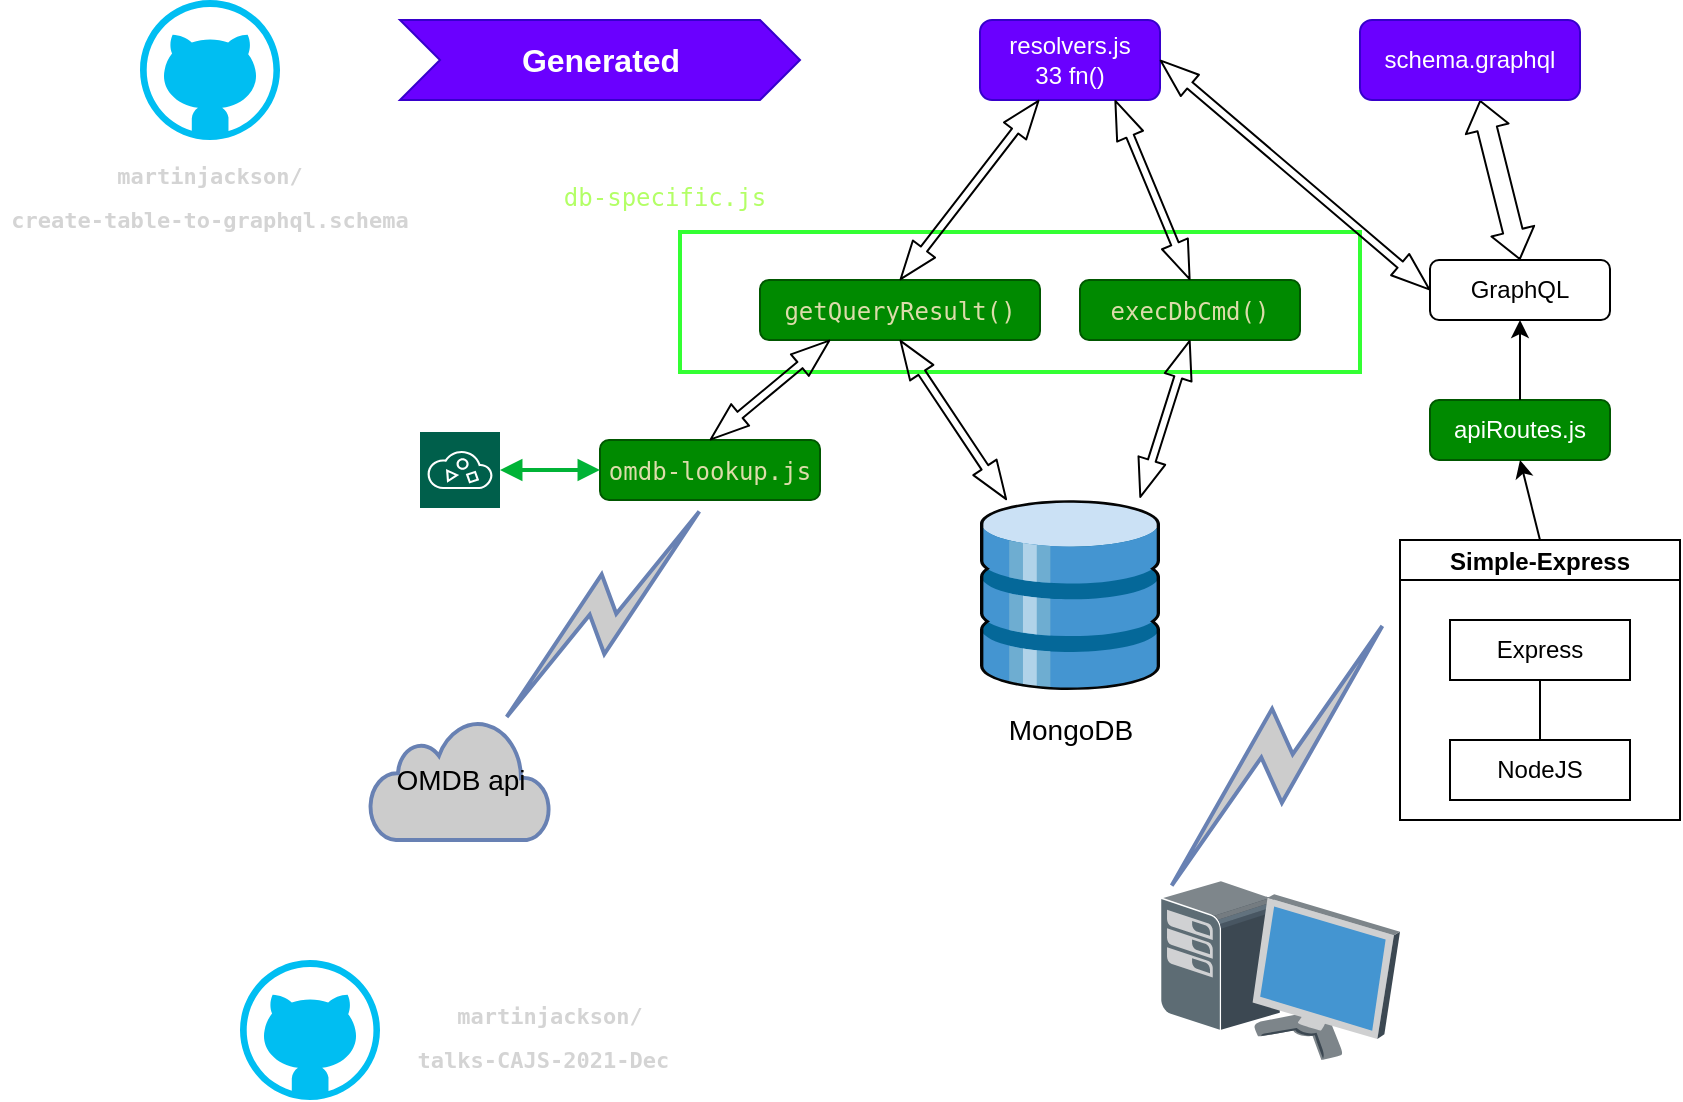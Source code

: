 <mxfile>
    <diagram id="3L1Cthyb_ukO5JJYvbZ1" name="Page-1">
        <mxGraphModel dx="965" dy="566" grid="1" gridSize="10" guides="1" tooltips="1" connect="1" arrows="1" fold="1" page="1" pageScale="1" pageWidth="850" pageHeight="1100" math="0" shadow="0">
            <root>
                <mxCell id="0"/>
                <mxCell id="1" parent="0"/>
                <mxCell id="54" value="" style="rounded=0;whiteSpace=wrap;html=1;fillColor=none;strokeColor=#33FF33;strokeWidth=2;labelBackgroundColor=none;fontSize=12;fontColor=#ffffff;" vertex="1" parent="1">
                    <mxGeometry x="340" y="146" width="340" height="70" as="geometry"/>
                </mxCell>
                <mxCell id="2" value="Simple-Express" style="swimlane;startSize=20;horizontal=1;containerType=tree;newEdgeStyle={&quot;edgeStyle&quot;:&quot;elbowEdgeStyle&quot;,&quot;startArrow&quot;:&quot;none&quot;,&quot;endArrow&quot;:&quot;none&quot;};" vertex="1" parent="1">
                    <mxGeometry x="700" y="300" width="140" height="140" as="geometry">
                        <mxRectangle x="700" y="300" width="120" height="20" as="alternateBounds"/>
                    </mxGeometry>
                </mxCell>
                <mxCell id="3" value="" style="edgeStyle=elbowEdgeStyle;elbow=vertical;startArrow=none;endArrow=none;rounded=0;" edge="1" parent="2" source="5" target="6">
                    <mxGeometry relative="1" as="geometry"/>
                </mxCell>
                <UserObject label="Express" treeRoot="1" id="5">
                    <mxCell style="whiteSpace=wrap;html=1;align=center;treeFolding=1;treeMoving=1;newEdgeStyle={&quot;edgeStyle&quot;:&quot;elbowEdgeStyle&quot;,&quot;startArrow&quot;:&quot;none&quot;,&quot;endArrow&quot;:&quot;none&quot;};" vertex="1" parent="2">
                        <mxGeometry x="25" y="40" width="90" height="30" as="geometry"/>
                    </mxCell>
                </UserObject>
                <mxCell id="6" value="NodeJS" style="whiteSpace=wrap;html=1;align=center;verticalAlign=middle;treeFolding=1;treeMoving=1;newEdgeStyle={&quot;edgeStyle&quot;:&quot;elbowEdgeStyle&quot;,&quot;startArrow&quot;:&quot;none&quot;,&quot;endArrow&quot;:&quot;none&quot;};" vertex="1" parent="2">
                    <mxGeometry x="25" y="100" width="90" height="30" as="geometry"/>
                </mxCell>
                <mxCell id="9" value="apiRoutes.js" style="rounded=1;whiteSpace=wrap;html=1;fillColor=#008a00;fontColor=#ffffff;strokeColor=#005700;" vertex="1" parent="1">
                    <mxGeometry x="715" y="230" width="90" height="30" as="geometry"/>
                </mxCell>
                <mxCell id="10" value="GraphQL" style="rounded=1;whiteSpace=wrap;html=1;" vertex="1" parent="1">
                    <mxGeometry x="715" y="160" width="90" height="30" as="geometry"/>
                </mxCell>
                <mxCell id="11" value="" style="endArrow=classic;html=1;entryX=0.5;entryY=1;entryDx=0;entryDy=0;exitX=0.5;exitY=0;exitDx=0;exitDy=0;" edge="1" parent="1" source="2" target="9">
                    <mxGeometry width="50" height="50" relative="1" as="geometry">
                        <mxPoint x="510" y="390" as="sourcePoint"/>
                        <mxPoint x="560" y="340" as="targetPoint"/>
                    </mxGeometry>
                </mxCell>
                <mxCell id="12" value="" style="endArrow=classic;html=1;entryX=0.5;entryY=1;entryDx=0;entryDy=0;" edge="1" parent="1" source="9" target="10">
                    <mxGeometry width="50" height="50" relative="1" as="geometry">
                        <mxPoint x="510" y="390" as="sourcePoint"/>
                        <mxPoint x="560" y="340" as="targetPoint"/>
                    </mxGeometry>
                </mxCell>
                <mxCell id="16" value="" style="sketch=0;shadow=0;dashed=0;html=1;labelPosition=center;verticalLabelPosition=bottom;verticalAlign=top;align=center;outlineConnect=0;shape=mxgraph.veeam.3d.datastore;" vertex="1" parent="1">
                    <mxGeometry x="490" y="280" width="90" height="95" as="geometry"/>
                </mxCell>
                <mxCell id="17" value="" style="sketch=0;shadow=0;dashed=0;html=1;labelPosition=center;verticalLabelPosition=bottom;verticalAlign=top;align=center;outlineConnect=0;shape=mxgraph.veeam.3d.workstation;" vertex="1" parent="1">
                    <mxGeometry x="580" y="470" width="120" height="90" as="geometry"/>
                </mxCell>
                <mxCell id="19" value="" style="shape=flexArrow;endArrow=classic;startArrow=classic;html=1;exitX=0.5;exitY=0;exitDx=0;exitDy=0;startWidth=11;startSize=4.45;endWidth=11;endSize=4.45;" edge="1" parent="1" source="10" target="26">
                    <mxGeometry width="100" height="100" relative="1" as="geometry">
                        <mxPoint x="480" y="410" as="sourcePoint"/>
                        <mxPoint x="737.895" y="90" as="targetPoint"/>
                    </mxGeometry>
                </mxCell>
                <mxCell id="20" value="resolvers.js&lt;br&gt;33 fn()" style="rounded=1;whiteSpace=wrap;html=1;fillColor=#6a00ff;fontColor=#ffffff;strokeColor=#3700CC;" vertex="1" parent="1">
                    <mxGeometry x="490" y="40" width="90" height="40" as="geometry"/>
                </mxCell>
                <mxCell id="21" value="" style="shape=flexArrow;endArrow=classic;startArrow=classic;html=1;entryX=1;entryY=0.5;entryDx=0;entryDy=0;exitX=0;exitY=0.5;exitDx=0;exitDy=0;width=4;endSize=6.03;endWidth=9;startWidth=9;startSize=6.03;" edge="1" parent="1" source="10" target="20">
                    <mxGeometry width="100" height="100" relative="1" as="geometry">
                        <mxPoint x="480" y="410" as="sourcePoint"/>
                        <mxPoint x="580" y="310" as="targetPoint"/>
                    </mxGeometry>
                </mxCell>
                <mxCell id="22" value="&lt;div style=&quot;color: rgb(212 , 212 , 212) ; font-family: &amp;#34;meslolgs nf&amp;#34; , &amp;#34;droid sans mono&amp;#34; , monospace , monospace ; line-height: 20px&quot;&gt;&lt;span style=&quot;color: rgb(220 , 220 , 170)&quot;&gt;&lt;font style=&quot;font-size: 12px&quot;&gt;execDbCmd()&lt;/font&gt;&lt;/span&gt;&lt;/div&gt;" style="rounded=1;whiteSpace=wrap;html=1;fillColor=#008a00;fontColor=#ffffff;strokeColor=#005700;" vertex="1" parent="1">
                    <mxGeometry x="540" y="170" width="110" height="30" as="geometry"/>
                </mxCell>
                <mxCell id="23" value="&lt;div style=&quot;color: rgb(212 , 212 , 212) ; font-family: &amp;#34;meslolgs nf&amp;#34; , &amp;#34;droid sans mono&amp;#34; , monospace , monospace ; line-height: 20px&quot;&gt;&lt;span style=&quot;color: rgb(220 , 220 , 170)&quot;&gt;&lt;font style=&quot;font-size: 12px&quot;&gt;getQueryResult()&lt;/font&gt;&lt;/span&gt;&lt;/div&gt;" style="rounded=1;whiteSpace=wrap;html=1;fillColor=#008a00;fontColor=#ffffff;strokeColor=#005700;" vertex="1" parent="1">
                    <mxGeometry x="380" y="170" width="140" height="30" as="geometry"/>
                </mxCell>
                <mxCell id="26" value="schema.graphql" style="rounded=1;whiteSpace=wrap;html=1;fillColor=#6a00ff;fontColor=#ffffff;strokeColor=#3700CC;" vertex="1" parent="1">
                    <mxGeometry x="680" y="40" width="110" height="40" as="geometry"/>
                </mxCell>
                <mxCell id="29" value="&lt;font style=&quot;font-size: 14px&quot;&gt;MongoDB&lt;/font&gt;" style="text;html=1;strokeColor=none;fillColor=none;align=center;verticalAlign=middle;whiteSpace=wrap;rounded=0;labelBackgroundColor=none;fontSize=10;" vertex="1" parent="1">
                    <mxGeometry x="497.5" y="380" width="75" height="30" as="geometry"/>
                </mxCell>
                <mxCell id="32" value="&lt;font color=&quot;#000000&quot;&gt;OMDB api&lt;br&gt;&lt;/font&gt;" style="html=1;outlineConnect=0;fillColor=#CCCCCC;strokeColor=#6881B3;gradientColor=none;gradientDirection=north;strokeWidth=2;shape=mxgraph.networks.cloud;fontColor=#ffffff;labelBackgroundColor=none;fontSize=14;" vertex="1" parent="1">
                    <mxGeometry x="185" y="390" width="90" height="60" as="geometry"/>
                </mxCell>
                <mxCell id="33" value="&lt;div style=&quot;font-family: &amp;#34;meslolgs nf&amp;#34; , &amp;#34;droid sans mono&amp;#34; , monospace , monospace ; line-height: 20px&quot;&gt;&lt;font color=&quot;#dcdcaa&quot; style=&quot;font-size: 12px&quot;&gt;omdb-lookup.js&lt;/font&gt;&lt;/div&gt;" style="rounded=1;whiteSpace=wrap;html=1;fillColor=#008a00;fontColor=#ffffff;strokeColor=#005700;" vertex="1" parent="1">
                    <mxGeometry x="300" y="250" width="110" height="30" as="geometry"/>
                </mxCell>
                <mxCell id="36" value="&lt;font style=&quot;font-size: 16px&quot;&gt;Generated&lt;/font&gt;" style="html=1;shape=mxgraph.infographic.ribbonSimple;notch1=20;notch2=20;fillColor=#6a00ff;strokeColor=#3700CC;align=center;verticalAlign=middle;fontColor=#ffffff;fontSize=14;fontStyle=1;labelBackgroundColor=none;" vertex="1" parent="1">
                    <mxGeometry x="200" y="40" width="200" height="40" as="geometry"/>
                </mxCell>
                <mxCell id="38" value="" style="sketch=0;pointerEvents=1;shadow=0;dashed=0;html=1;strokeColor=none;fillColor=#005F4B;labelPosition=center;verticalLabelPosition=bottom;verticalAlign=top;align=center;outlineConnect=0;shape=mxgraph.veeam2.object_storage;labelBackgroundColor=none;fontSize=12;fontColor=#000000;" vertex="1" parent="1">
                    <mxGeometry x="210" y="246" width="40" height="38" as="geometry"/>
                </mxCell>
                <mxCell id="42" value="" style="edgeStyle=none;rounded=0;html=1;entryX=0;entryY=0.5;jettySize=auto;orthogonalLoop=1;strokeColor=#00B336;strokeWidth=2;fontColor=#000000;jumpStyle=none;endArrow=block;endFill=1;startArrow=block;startFill=1;fontSize=12;entryDx=0;entryDy=0;" edge="1" parent="1" source="38" target="33">
                    <mxGeometry width="100" relative="1" as="geometry">
                        <mxPoint x="240" y="310" as="sourcePoint"/>
                        <mxPoint x="340" y="310" as="targetPoint"/>
                    </mxGeometry>
                </mxCell>
                <mxCell id="45" value="" style="html=1;outlineConnect=0;fillColor=#CCCCCC;strokeColor=#6881B3;gradientColor=none;gradientDirection=north;strokeWidth=2;shape=mxgraph.networks.comm_link_edge;html=1;fontSize=12;fontColor=#000000;entryX=0.5;entryY=1;entryDx=0;entryDy=0;exitX=0.7;exitY=0.07;exitDx=0;exitDy=0;exitPerimeter=0;" edge="1" parent="1" source="32" target="33">
                    <mxGeometry width="100" height="100" relative="1" as="geometry">
                        <mxPoint x="130" y="420" as="sourcePoint"/>
                        <mxPoint x="230" y="320" as="targetPoint"/>
                    </mxGeometry>
                </mxCell>
                <mxCell id="47" value="" style="verticalLabelPosition=bottom;html=1;verticalAlign=top;align=center;strokeColor=none;fillColor=#00BEF2;shape=mxgraph.azure.github_code;pointerEvents=1;labelBackgroundColor=none;fontSize=16;fontColor=#000000;" vertex="1" parent="1">
                    <mxGeometry x="70" y="30" width="70" height="70" as="geometry"/>
                </mxCell>
                <mxCell id="48" value="&lt;div style=&quot;font-family: &amp;#34;meslolgs nf&amp;#34; , &amp;#34;droid sans mono&amp;#34; , monospace , monospace ; line-height: 20px&quot;&gt;&lt;font color=&quot;#ffffff&quot; style=&quot;font-size: 12px&quot;&gt;omdbCache.json&lt;/font&gt;&lt;/div&gt;" style="text;html=1;align=center;verticalAlign=middle;whiteSpace=wrap;rounded=0;labelBackgroundColor=none;fontSize=16;" vertex="1" parent="1">
                    <mxGeometry x="175" y="210" width="110" height="36" as="geometry"/>
                </mxCell>
                <mxCell id="49" value="&lt;div style=&quot;font-family: &amp;#34;meslolgs nf&amp;#34; , &amp;#34;droid sans mono&amp;#34; , monospace , monospace ; line-height: 20px&quot;&gt;&lt;div style=&quot;color: rgb(212 , 212 , 212) ; font-family: &amp;#34;meslolgs nf&amp;#34; , &amp;#34;droid sans mono&amp;#34; , monospace , monospace ; line-height: 20px&quot;&gt;&lt;font style=&quot;font-size: 11px&quot;&gt;&lt;b&gt;martinjackson/&lt;/b&gt;&lt;/font&gt;&lt;/div&gt;&lt;div style=&quot;color: rgb(212 , 212 , 212) ; font-family: &amp;#34;meslolgs nf&amp;#34; , &amp;#34;droid sans mono&amp;#34; , monospace , monospace ; line-height: 20px&quot;&gt;&lt;font style=&quot;font-size: 11px&quot;&gt;&lt;b&gt;create-table-to-graphql.schema&lt;/b&gt;&lt;/font&gt;&lt;/div&gt;&lt;/div&gt;" style="text;html=1;align=center;verticalAlign=middle;whiteSpace=wrap;rounded=0;labelBackgroundColor=none;fontSize=16;" vertex="1" parent="1">
                    <mxGeometry y="110" width="210" height="36" as="geometry"/>
                </mxCell>
                <mxCell id="51" value="" style="verticalLabelPosition=bottom;html=1;verticalAlign=top;align=center;strokeColor=none;fillColor=#00BEF2;shape=mxgraph.azure.github_code;pointerEvents=1;labelBackgroundColor=none;fontSize=16;fontColor=#000000;" vertex="1" parent="1">
                    <mxGeometry x="120" y="510" width="70" height="70" as="geometry"/>
                </mxCell>
                <mxCell id="52" value="&lt;div style=&quot;font-family: &amp;#34;meslolgs nf&amp;#34; , &amp;#34;droid sans mono&amp;#34; , monospace , monospace ; line-height: 20px&quot;&gt;&lt;div style=&quot;color: rgb(212 , 212 , 212) ; font-family: &amp;#34;meslolgs nf&amp;#34; , &amp;#34;droid sans mono&amp;#34; , monospace , monospace ; line-height: 20px&quot;&gt;&lt;font style=&quot;font-size: 11px&quot;&gt;&lt;b&gt;martinjackson/&lt;/b&gt;&lt;/font&gt;&lt;/div&gt;&lt;div style=&quot;color: rgb(212 , 212 , 212) ; font-family: &amp;#34;meslolgs nf&amp;#34; , &amp;#34;droid sans mono&amp;#34; , monospace , monospace ; line-height: 20px&quot;&gt;&lt;b&gt;&lt;font style=&quot;font-size: 11px&quot;&gt;talks-CAJS-2021-Dec&amp;nbsp;&lt;/font&gt;&lt;span style=&quot;color: rgba(0 , 0 , 0 , 0) ; font-family: monospace ; font-size: 0px&quot;&gt;%3CmxGraphModel%3E%3Croot%3E%3CmxCell%20id%3D%220%22%2F%3E%3CmxCell%20id%3D%221%22%20parent%3D%220%22%2F%3E%3CmxCell%20id%3D%222%22%20value%3D%22%26lt%3Bdiv%20style%3D%26quot%3Bfont-family%3A%20%26amp%3B%2334%3Bmeslolgs%20nf%26amp%3B%2334%3B%20%2C%20%26amp%3B%2334%3Bdroid%20sans%20mono%26amp%3B%2334%3B%20%2C%20monospace%20%2C%20monospace%20%3B%20line-height%3A%2020px%26quot%3B%26gt%3B%26lt%3Bdiv%20style%3D%26quot%3Bcolor%3A%20rgb(212%20%2C%20212%20%2C%20212)%20%3B%20font-family%3A%20%26amp%3B%2334%3Bmeslolgs%20nf%26amp%3B%2334%3B%20%2C%20%26amp%3B%2334%3Bdroid%20sans%20mono%26amp%3B%2334%3B%20%2C%20monospace%20%2C%20monospace%20%3B%20line-height%3A%2020px%26quot%3B%26gt%3B%26lt%3Bfont%20style%3D%26quot%3Bfont-size%3A%2011px%26quot%3B%26gt%3Bcreate-table-to-graphql.schema%26lt%3B%2Ffont%26gt%3B%26lt%3B%2Fdiv%26gt%3B%26lt%3B%2Fdiv%26gt%3B%22%20style%3D%22text%3Bhtml%3D1%3Balign%3Dcenter%3BverticalAlign%3Dmiddle%3BwhiteSpace%3Dwrap%3Brounded%3D0%3BlabelBackgroundColor%3Dnone%3BfontSize%3D16%3B%22%20vertex%3D%221%22%20parent%3D%221%22%3E%3CmxGeometry%20x%3D%2240%22%20y%3D%22100%22%20width%3D%22210%22%20height%3D%2236%22%20as%3D%22geometry%22%2F%3E%3C%2FmxCell%3E%3C%2Froot%3E%3C%2FmxGraphModel%3E&lt;/span&gt;&lt;/b&gt;&lt;/div&gt;&lt;/div&gt;" style="text;html=1;align=center;verticalAlign=middle;whiteSpace=wrap;rounded=0;labelBackgroundColor=none;fontSize=16;" vertex="1" parent="1">
                    <mxGeometry x="200" y="526" width="150" height="48" as="geometry"/>
                </mxCell>
                <mxCell id="56" value="&lt;div style=&quot;font-family: &amp;#34;meslolgs nf&amp;#34; , &amp;#34;droid sans mono&amp;#34; , monospace , monospace ; line-height: 20px&quot;&gt;&lt;span style=&quot;font-size: 12px&quot;&gt;&lt;font color=&quot;#b3ff66&quot;&gt;db-specific.js&lt;/font&gt;&lt;/span&gt;&lt;/div&gt;" style="text;html=1;align=center;verticalAlign=middle;whiteSpace=wrap;rounded=0;labelBackgroundColor=none;fontSize=16;" vertex="1" parent="1">
                    <mxGeometry x="265" y="110" width="135" height="36" as="geometry"/>
                </mxCell>
                <mxCell id="30" value="" style="shape=flexArrow;endArrow=classic;startArrow=classic;html=1;width=4;endSize=6.03;endWidth=9;startWidth=9;startSize=6.03;exitX=0.5;exitY=0;exitDx=0;exitDy=0;" edge="1" parent="1" source="23" target="20">
                    <mxGeometry width="100" height="100" relative="1" as="geometry">
                        <mxPoint x="490" y="110" as="sourcePoint"/>
                        <mxPoint x="446.078" y="30" as="targetPoint"/>
                    </mxGeometry>
                </mxCell>
                <mxCell id="31" value="" style="shape=flexArrow;endArrow=classic;startArrow=classic;html=1;entryX=0.75;entryY=1;entryDx=0;entryDy=0;width=4;endSize=6.03;endWidth=9;startWidth=9;startSize=6.03;exitX=0.5;exitY=0;exitDx=0;exitDy=0;" edge="1" parent="1" source="22" target="20">
                    <mxGeometry width="100" height="100" relative="1" as="geometry">
                        <mxPoint x="580" y="110" as="sourcePoint"/>
                        <mxPoint x="536.078" y="30" as="targetPoint"/>
                    </mxGeometry>
                </mxCell>
                <mxCell id="37" value="" style="shape=flexArrow;endArrow=classic;startArrow=classic;html=1;entryX=0.25;entryY=1;entryDx=0;entryDy=0;width=4;endSize=6.03;endWidth=9;startWidth=9;startSize=6.03;exitX=0.5;exitY=0;exitDx=0;exitDy=0;" edge="1" parent="1" source="33" target="23">
                    <mxGeometry width="100" height="100" relative="1" as="geometry">
                        <mxPoint x="330" y="230" as="sourcePoint"/>
                        <mxPoint x="276.667" y="150" as="targetPoint"/>
                    </mxGeometry>
                </mxCell>
                <mxCell id="27" value="" style="shape=flexArrow;endArrow=classic;startArrow=classic;html=1;entryX=0.5;entryY=1;entryDx=0;entryDy=0;width=4;endSize=6.03;endWidth=9;startWidth=9;startSize=6.03;" edge="1" parent="1" source="16" target="23">
                    <mxGeometry width="100" height="100" relative="1" as="geometry">
                        <mxPoint x="380" y="270" as="sourcePoint"/>
                        <mxPoint x="265" y="155" as="targetPoint"/>
                    </mxGeometry>
                </mxCell>
                <mxCell id="28" value="" style="shape=flexArrow;endArrow=classic;startArrow=classic;html=1;entryX=0.5;entryY=1;entryDx=0;entryDy=0;width=4;endSize=6.03;endWidth=9;startWidth=9;startSize=6.03;exitX=0.889;exitY=-0.011;exitDx=0;exitDy=0;exitPerimeter=0;" edge="1" parent="1" source="16" target="22">
                    <mxGeometry width="100" height="100" relative="1" as="geometry">
                        <mxPoint x="570" y="230" as="sourcePoint"/>
                        <mxPoint x="510.426" y="160" as="targetPoint"/>
                    </mxGeometry>
                </mxCell>
                <mxCell id="57" value="" style="html=1;outlineConnect=0;fillColor=#CCCCCC;strokeColor=#6881B3;gradientColor=none;gradientDirection=north;strokeWidth=2;shape=mxgraph.networks.comm_link_edge;html=1;fontSize=12;fontColor=#000000;entryX=0.5;entryY=1;entryDx=0;entryDy=0;exitX=0;exitY=0.111;exitDx=0;exitDy=0;exitPerimeter=0;" edge="1" parent="1" source="17">
                    <mxGeometry width="100" height="100" relative="1" as="geometry">
                        <mxPoint x="590" y="450" as="sourcePoint"/>
                        <mxPoint x="697" y="335.8" as="targetPoint"/>
                        <Array as="points">
                            <mxPoint x="770" y="390"/>
                        </Array>
                    </mxGeometry>
                </mxCell>
            </root>
        </mxGraphModel>
    </diagram>
</mxfile>